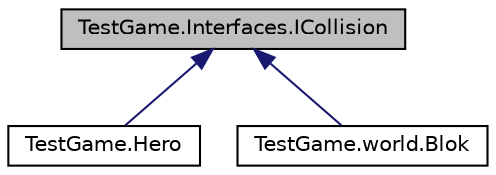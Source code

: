 digraph "TestGame.Interfaces.ICollision"
{
 // LATEX_PDF_SIZE
  edge [fontname="Helvetica",fontsize="10",labelfontname="Helvetica",labelfontsize="10"];
  node [fontname="Helvetica",fontsize="10",shape=record];
  Node1 [label="TestGame.Interfaces.ICollision",height=0.2,width=0.4,color="black", fillcolor="grey75", style="filled", fontcolor="black",tooltip=" "];
  Node1 -> Node2 [dir="back",color="midnightblue",fontsize="10",style="solid",fontname="Helvetica"];
  Node2 [label="TestGame.Hero",height=0.2,width=0.4,color="black", fillcolor="white", style="filled",URL="$d4/df7/class_test_game_1_1_hero.html",tooltip=" "];
  Node1 -> Node3 [dir="back",color="midnightblue",fontsize="10",style="solid",fontname="Helvetica"];
  Node3 [label="TestGame.world.Blok",height=0.2,width=0.4,color="black", fillcolor="white", style="filled",URL="$db/d25/class_test_game_1_1world_1_1_blok.html",tooltip=" "];
}
